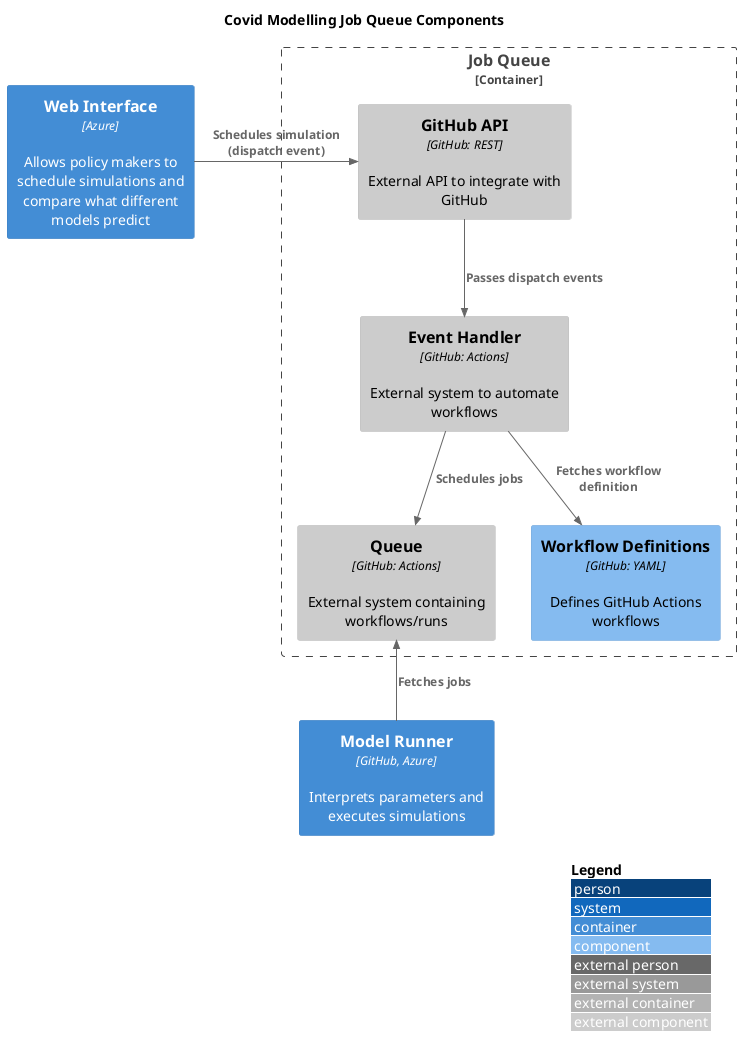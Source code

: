 
@startuml
!include <c4/C4_Component.puml>

'ref http://plantuml.com/stdlib

LAYOUT_WITH_LEGEND()

title Covid Modelling Job Queue Components

Container(ui, "Web Interface", "Azure", "Allows policy makers to schedule simulations and compare what different models predict")
Container_Boundary(queue, "Job Queue") {
  Component_Ext(api, "GitHub API", "GitHub: REST", "External API to integrate with GitHub")
  Component_Ext(actions, "Event Handler", "GitHub: Actions", "External system to automate workflows")
  Component(workflows, "Workflow Definitions", "GitHub: YAML", "Defines GitHub Actions workflows")
  Component_Ext(job_queue, "Queue", "GitHub: Actions", "External system containing workflows/runs")
}
Container(model_runner, "Model Runner", "GitHub, Azure", "Interprets parameters and executes simulations")

Rel_Right(ui, api, "Schedules simulation (dispatch event)")
Rel(api, actions, "Passes dispatch events")
Rel(actions, workflows, "Fetches workflow definition")
Rel(actions, job_queue, "Schedules jobs")
Rel_Up(model_runner, job_queue, "Fetches jobs")
@enduml

